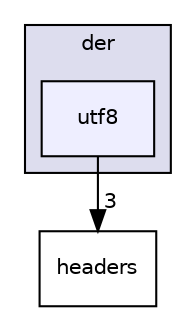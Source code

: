 digraph "M:/Office/!Doutorado/0. RepositorioSVN/HAMSTER_Prototype/branches/JINT2018/include/libtomcrypt-develop/src/pk/asn1/der/utf8" {
  compound=true
  node [ fontsize="10", fontname="Helvetica"];
  edge [ labelfontsize="10", labelfontname="Helvetica"];
  subgraph clusterdir_05ca1756a21cb1b95ef1a81c5191d596 {
    graph [ bgcolor="#ddddee", pencolor="black", label="der" fontname="Helvetica", fontsize="10", URL="dir_05ca1756a21cb1b95ef1a81c5191d596.html"]
  dir_65b46a4c86c076311c0e21e6a79544e5 [shape=box, label="utf8", style="filled", fillcolor="#eeeeff", pencolor="black", URL="dir_65b46a4c86c076311c0e21e6a79544e5.html"];
  }
  dir_a0acb8384b4122a9c7afcf2489cf4036 [shape=box label="headers" URL="dir_a0acb8384b4122a9c7afcf2489cf4036.html"];
  dir_65b46a4c86c076311c0e21e6a79544e5->dir_a0acb8384b4122a9c7afcf2489cf4036 [headlabel="3", labeldistance=1.5 headhref="dir_000077_000026.html"];
}
